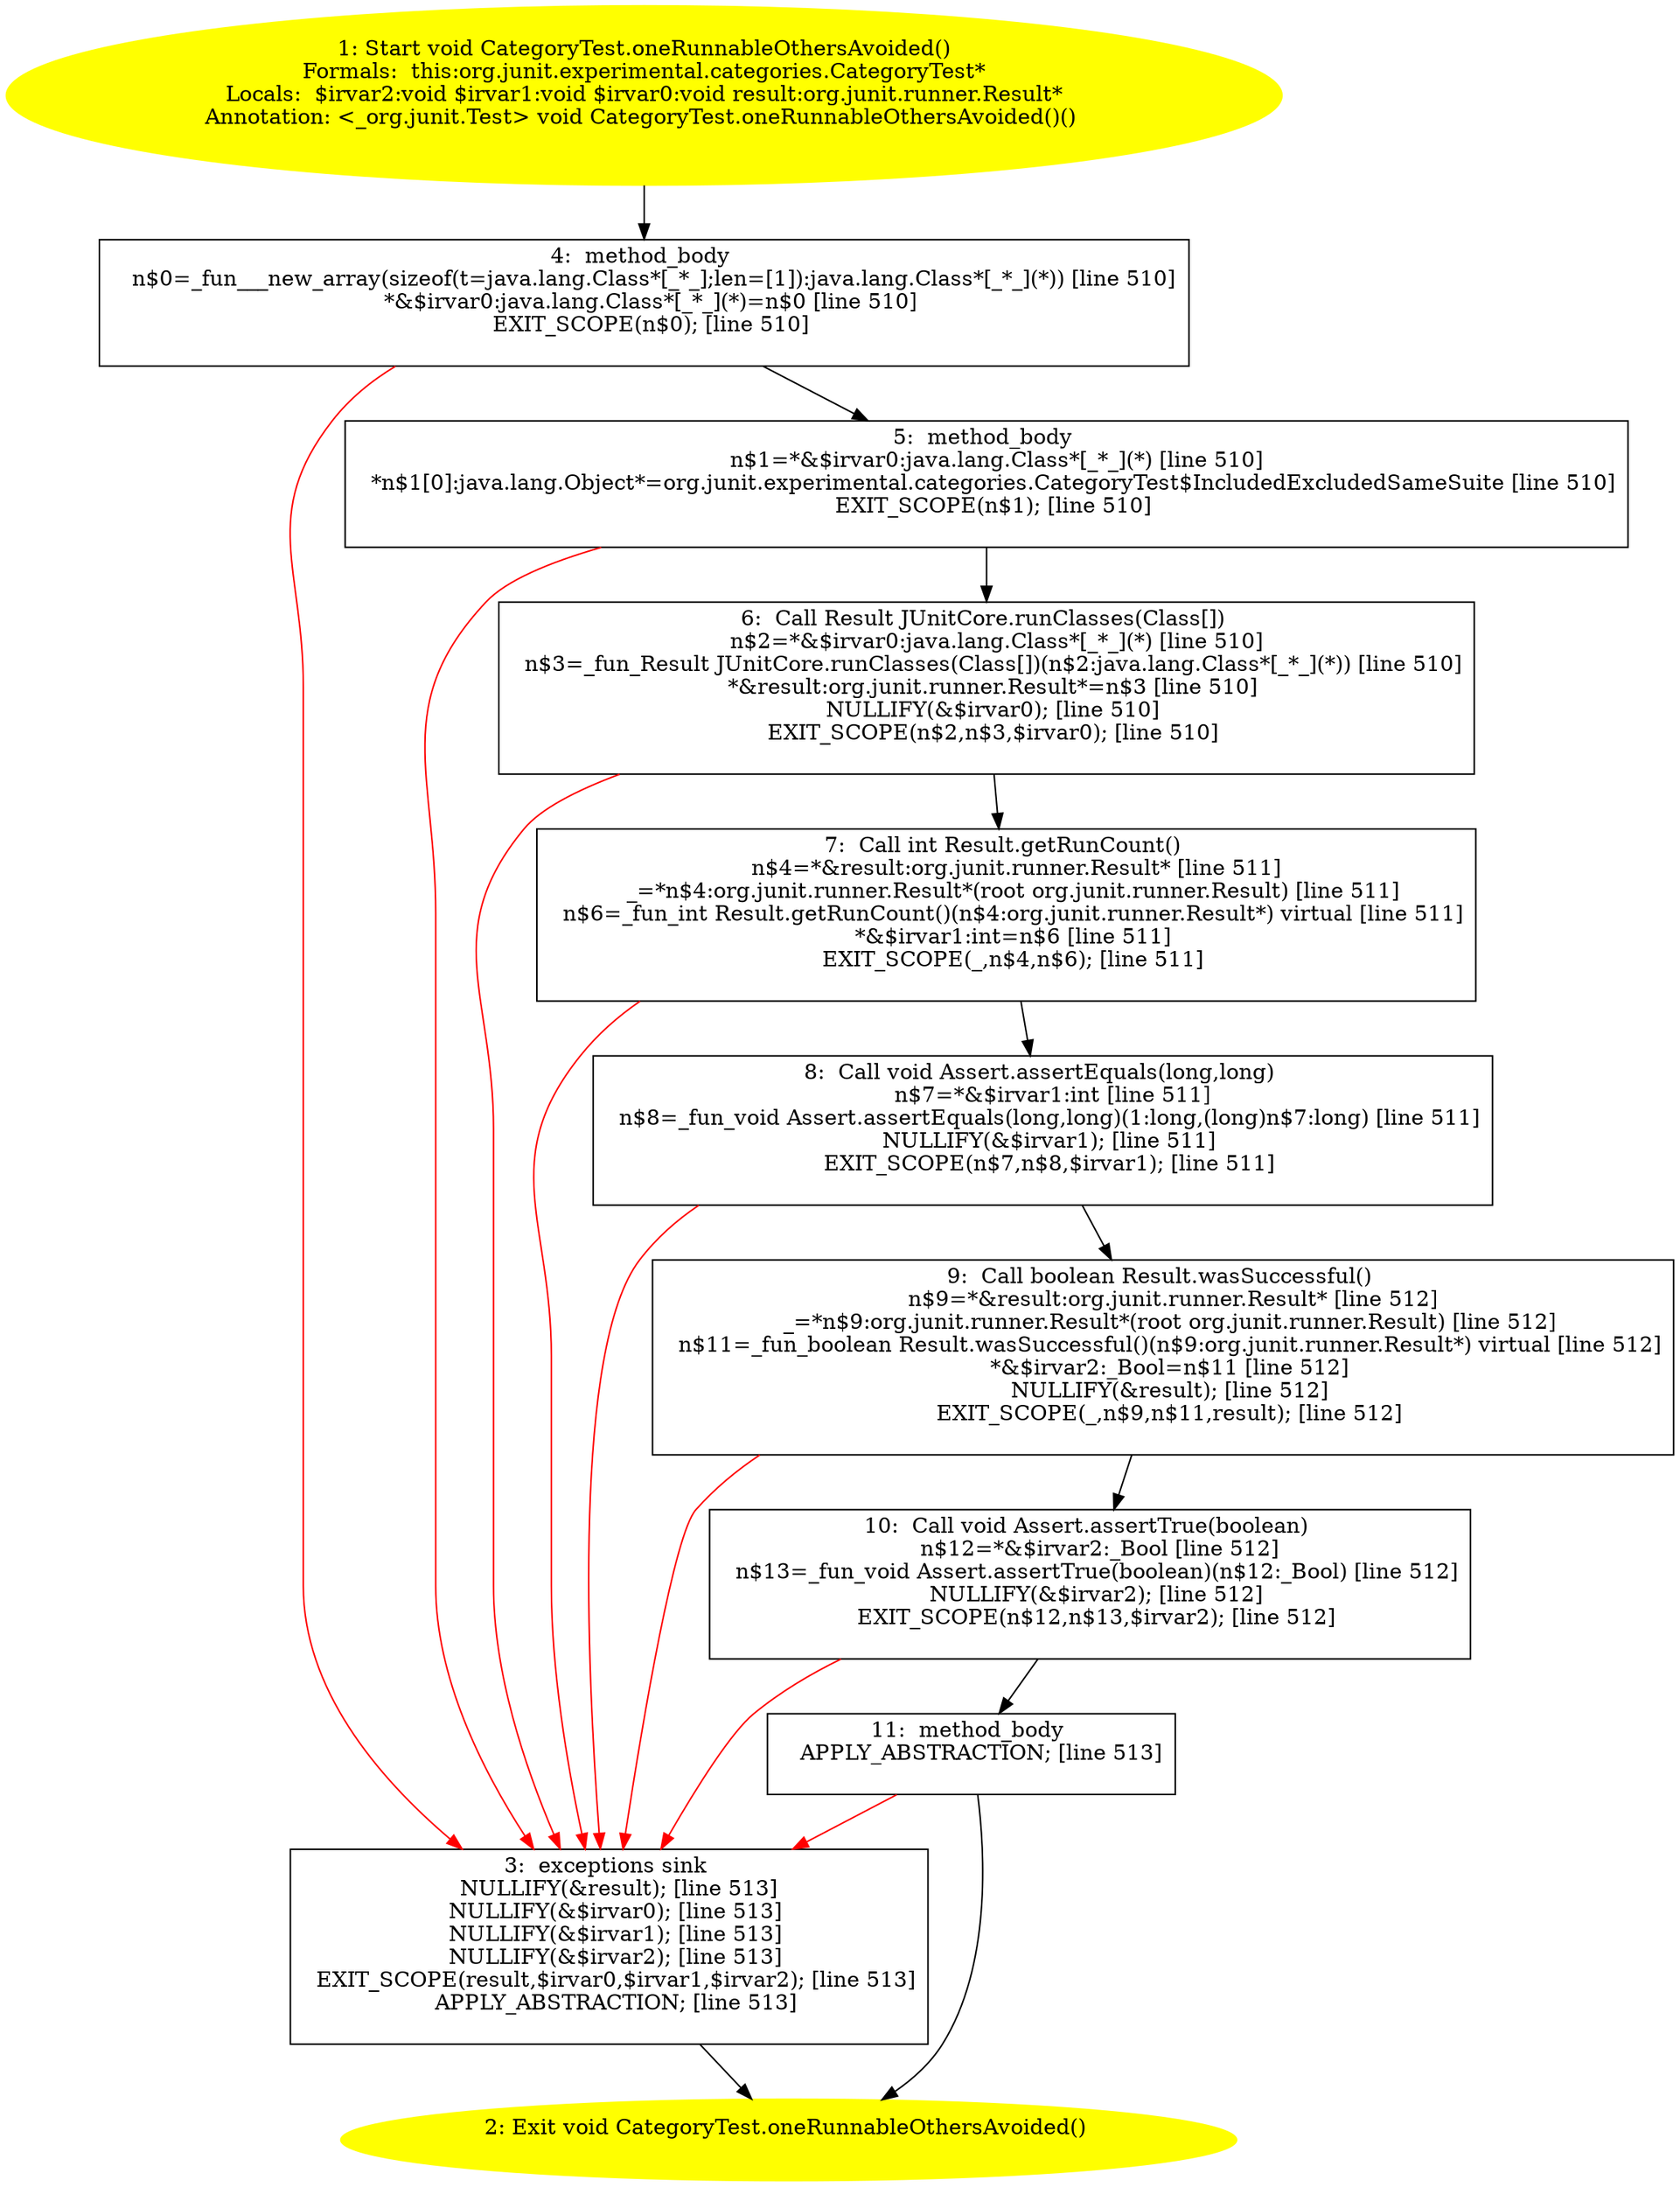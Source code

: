 /* @generated */
digraph cfg {
"org.junit.experimental.categories.CategoryTest.oneRunnableOthersAvoided():void.c558924a28ed962109a549bb25bc6841_1" [label="1: Start void CategoryTest.oneRunnableOthersAvoided()\nFormals:  this:org.junit.experimental.categories.CategoryTest*\nLocals:  $irvar2:void $irvar1:void $irvar0:void result:org.junit.runner.Result*\nAnnotation: <_org.junit.Test> void CategoryTest.oneRunnableOthersAvoided()() \n  " color=yellow style=filled]
	

	 "org.junit.experimental.categories.CategoryTest.oneRunnableOthersAvoided():void.c558924a28ed962109a549bb25bc6841_1" -> "org.junit.experimental.categories.CategoryTest.oneRunnableOthersAvoided():void.c558924a28ed962109a549bb25bc6841_4" ;
"org.junit.experimental.categories.CategoryTest.oneRunnableOthersAvoided():void.c558924a28ed962109a549bb25bc6841_2" [label="2: Exit void CategoryTest.oneRunnableOthersAvoided() \n  " color=yellow style=filled]
	

"org.junit.experimental.categories.CategoryTest.oneRunnableOthersAvoided():void.c558924a28ed962109a549bb25bc6841_3" [label="3:  exceptions sink \n   NULLIFY(&result); [line 513]\n  NULLIFY(&$irvar0); [line 513]\n  NULLIFY(&$irvar1); [line 513]\n  NULLIFY(&$irvar2); [line 513]\n  EXIT_SCOPE(result,$irvar0,$irvar1,$irvar2); [line 513]\n  APPLY_ABSTRACTION; [line 513]\n " shape="box"]
	

	 "org.junit.experimental.categories.CategoryTest.oneRunnableOthersAvoided():void.c558924a28ed962109a549bb25bc6841_3" -> "org.junit.experimental.categories.CategoryTest.oneRunnableOthersAvoided():void.c558924a28ed962109a549bb25bc6841_2" ;
"org.junit.experimental.categories.CategoryTest.oneRunnableOthersAvoided():void.c558924a28ed962109a549bb25bc6841_4" [label="4:  method_body \n   n$0=_fun___new_array(sizeof(t=java.lang.Class*[_*_];len=[1]):java.lang.Class*[_*_](*)) [line 510]\n  *&$irvar0:java.lang.Class*[_*_](*)=n$0 [line 510]\n  EXIT_SCOPE(n$0); [line 510]\n " shape="box"]
	

	 "org.junit.experimental.categories.CategoryTest.oneRunnableOthersAvoided():void.c558924a28ed962109a549bb25bc6841_4" -> "org.junit.experimental.categories.CategoryTest.oneRunnableOthersAvoided():void.c558924a28ed962109a549bb25bc6841_5" ;
	 "org.junit.experimental.categories.CategoryTest.oneRunnableOthersAvoided():void.c558924a28ed962109a549bb25bc6841_4" -> "org.junit.experimental.categories.CategoryTest.oneRunnableOthersAvoided():void.c558924a28ed962109a549bb25bc6841_3" [color="red" ];
"org.junit.experimental.categories.CategoryTest.oneRunnableOthersAvoided():void.c558924a28ed962109a549bb25bc6841_5" [label="5:  method_body \n   n$1=*&$irvar0:java.lang.Class*[_*_](*) [line 510]\n  *n$1[0]:java.lang.Object*=org.junit.experimental.categories.CategoryTest$IncludedExcludedSameSuite [line 510]\n  EXIT_SCOPE(n$1); [line 510]\n " shape="box"]
	

	 "org.junit.experimental.categories.CategoryTest.oneRunnableOthersAvoided():void.c558924a28ed962109a549bb25bc6841_5" -> "org.junit.experimental.categories.CategoryTest.oneRunnableOthersAvoided():void.c558924a28ed962109a549bb25bc6841_6" ;
	 "org.junit.experimental.categories.CategoryTest.oneRunnableOthersAvoided():void.c558924a28ed962109a549bb25bc6841_5" -> "org.junit.experimental.categories.CategoryTest.oneRunnableOthersAvoided():void.c558924a28ed962109a549bb25bc6841_3" [color="red" ];
"org.junit.experimental.categories.CategoryTest.oneRunnableOthersAvoided():void.c558924a28ed962109a549bb25bc6841_6" [label="6:  Call Result JUnitCore.runClasses(Class[]) \n   n$2=*&$irvar0:java.lang.Class*[_*_](*) [line 510]\n  n$3=_fun_Result JUnitCore.runClasses(Class[])(n$2:java.lang.Class*[_*_](*)) [line 510]\n  *&result:org.junit.runner.Result*=n$3 [line 510]\n  NULLIFY(&$irvar0); [line 510]\n  EXIT_SCOPE(n$2,n$3,$irvar0); [line 510]\n " shape="box"]
	

	 "org.junit.experimental.categories.CategoryTest.oneRunnableOthersAvoided():void.c558924a28ed962109a549bb25bc6841_6" -> "org.junit.experimental.categories.CategoryTest.oneRunnableOthersAvoided():void.c558924a28ed962109a549bb25bc6841_7" ;
	 "org.junit.experimental.categories.CategoryTest.oneRunnableOthersAvoided():void.c558924a28ed962109a549bb25bc6841_6" -> "org.junit.experimental.categories.CategoryTest.oneRunnableOthersAvoided():void.c558924a28ed962109a549bb25bc6841_3" [color="red" ];
"org.junit.experimental.categories.CategoryTest.oneRunnableOthersAvoided():void.c558924a28ed962109a549bb25bc6841_7" [label="7:  Call int Result.getRunCount() \n   n$4=*&result:org.junit.runner.Result* [line 511]\n  _=*n$4:org.junit.runner.Result*(root org.junit.runner.Result) [line 511]\n  n$6=_fun_int Result.getRunCount()(n$4:org.junit.runner.Result*) virtual [line 511]\n  *&$irvar1:int=n$6 [line 511]\n  EXIT_SCOPE(_,n$4,n$6); [line 511]\n " shape="box"]
	

	 "org.junit.experimental.categories.CategoryTest.oneRunnableOthersAvoided():void.c558924a28ed962109a549bb25bc6841_7" -> "org.junit.experimental.categories.CategoryTest.oneRunnableOthersAvoided():void.c558924a28ed962109a549bb25bc6841_8" ;
	 "org.junit.experimental.categories.CategoryTest.oneRunnableOthersAvoided():void.c558924a28ed962109a549bb25bc6841_7" -> "org.junit.experimental.categories.CategoryTest.oneRunnableOthersAvoided():void.c558924a28ed962109a549bb25bc6841_3" [color="red" ];
"org.junit.experimental.categories.CategoryTest.oneRunnableOthersAvoided():void.c558924a28ed962109a549bb25bc6841_8" [label="8:  Call void Assert.assertEquals(long,long) \n   n$7=*&$irvar1:int [line 511]\n  n$8=_fun_void Assert.assertEquals(long,long)(1:long,(long)n$7:long) [line 511]\n  NULLIFY(&$irvar1); [line 511]\n  EXIT_SCOPE(n$7,n$8,$irvar1); [line 511]\n " shape="box"]
	

	 "org.junit.experimental.categories.CategoryTest.oneRunnableOthersAvoided():void.c558924a28ed962109a549bb25bc6841_8" -> "org.junit.experimental.categories.CategoryTest.oneRunnableOthersAvoided():void.c558924a28ed962109a549bb25bc6841_9" ;
	 "org.junit.experimental.categories.CategoryTest.oneRunnableOthersAvoided():void.c558924a28ed962109a549bb25bc6841_8" -> "org.junit.experimental.categories.CategoryTest.oneRunnableOthersAvoided():void.c558924a28ed962109a549bb25bc6841_3" [color="red" ];
"org.junit.experimental.categories.CategoryTest.oneRunnableOthersAvoided():void.c558924a28ed962109a549bb25bc6841_9" [label="9:  Call boolean Result.wasSuccessful() \n   n$9=*&result:org.junit.runner.Result* [line 512]\n  _=*n$9:org.junit.runner.Result*(root org.junit.runner.Result) [line 512]\n  n$11=_fun_boolean Result.wasSuccessful()(n$9:org.junit.runner.Result*) virtual [line 512]\n  *&$irvar2:_Bool=n$11 [line 512]\n  NULLIFY(&result); [line 512]\n  EXIT_SCOPE(_,n$9,n$11,result); [line 512]\n " shape="box"]
	

	 "org.junit.experimental.categories.CategoryTest.oneRunnableOthersAvoided():void.c558924a28ed962109a549bb25bc6841_9" -> "org.junit.experimental.categories.CategoryTest.oneRunnableOthersAvoided():void.c558924a28ed962109a549bb25bc6841_10" ;
	 "org.junit.experimental.categories.CategoryTest.oneRunnableOthersAvoided():void.c558924a28ed962109a549bb25bc6841_9" -> "org.junit.experimental.categories.CategoryTest.oneRunnableOthersAvoided():void.c558924a28ed962109a549bb25bc6841_3" [color="red" ];
"org.junit.experimental.categories.CategoryTest.oneRunnableOthersAvoided():void.c558924a28ed962109a549bb25bc6841_10" [label="10:  Call void Assert.assertTrue(boolean) \n   n$12=*&$irvar2:_Bool [line 512]\n  n$13=_fun_void Assert.assertTrue(boolean)(n$12:_Bool) [line 512]\n  NULLIFY(&$irvar2); [line 512]\n  EXIT_SCOPE(n$12,n$13,$irvar2); [line 512]\n " shape="box"]
	

	 "org.junit.experimental.categories.CategoryTest.oneRunnableOthersAvoided():void.c558924a28ed962109a549bb25bc6841_10" -> "org.junit.experimental.categories.CategoryTest.oneRunnableOthersAvoided():void.c558924a28ed962109a549bb25bc6841_11" ;
	 "org.junit.experimental.categories.CategoryTest.oneRunnableOthersAvoided():void.c558924a28ed962109a549bb25bc6841_10" -> "org.junit.experimental.categories.CategoryTest.oneRunnableOthersAvoided():void.c558924a28ed962109a549bb25bc6841_3" [color="red" ];
"org.junit.experimental.categories.CategoryTest.oneRunnableOthersAvoided():void.c558924a28ed962109a549bb25bc6841_11" [label="11:  method_body \n   APPLY_ABSTRACTION; [line 513]\n " shape="box"]
	

	 "org.junit.experimental.categories.CategoryTest.oneRunnableOthersAvoided():void.c558924a28ed962109a549bb25bc6841_11" -> "org.junit.experimental.categories.CategoryTest.oneRunnableOthersAvoided():void.c558924a28ed962109a549bb25bc6841_2" ;
	 "org.junit.experimental.categories.CategoryTest.oneRunnableOthersAvoided():void.c558924a28ed962109a549bb25bc6841_11" -> "org.junit.experimental.categories.CategoryTest.oneRunnableOthersAvoided():void.c558924a28ed962109a549bb25bc6841_3" [color="red" ];
}

